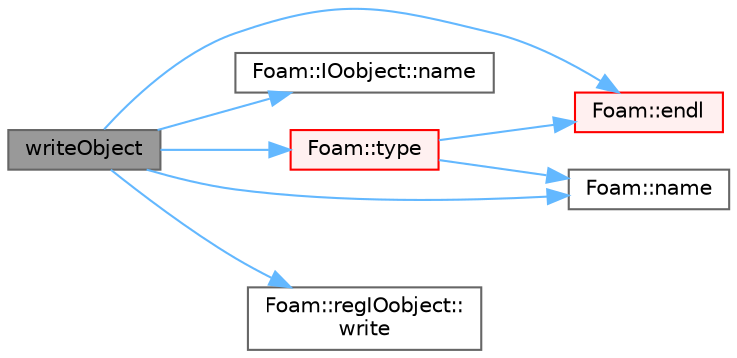digraph "writeObject"
{
 // LATEX_PDF_SIZE
  bgcolor="transparent";
  edge [fontname=Helvetica,fontsize=10,labelfontname=Helvetica,labelfontsize=10];
  node [fontname=Helvetica,fontsize=10,shape=box,height=0.2,width=0.4];
  rankdir="LR";
  Node1 [id="Node000001",label="writeObject",height=0.2,width=0.4,color="gray40", fillcolor="grey60", style="filled", fontcolor="black",tooltip=" "];
  Node1 -> Node2 [id="edge1_Node000001_Node000002",color="steelblue1",style="solid",tooltip=" "];
  Node2 [id="Node000002",label="Foam::endl",height=0.2,width=0.4,color="red", fillcolor="#FFF0F0", style="filled",URL="$namespaceFoam.html#a7d5eca45a323264dc5fe811500ebda47",tooltip=" "];
  Node1 -> Node6 [id="edge2_Node000001_Node000006",color="steelblue1",style="solid",tooltip=" "];
  Node6 [id="Node000006",label="Foam::IOobject::name",height=0.2,width=0.4,color="grey40", fillcolor="white", style="filled",URL="$classFoam_1_1IOobject.html#a19bad5682ac7f021cc3a66fcfaa98c8e",tooltip=" "];
  Node1 -> Node7 [id="edge3_Node000001_Node000007",color="steelblue1",style="solid",tooltip=" "];
  Node7 [id="Node000007",label="Foam::name",height=0.2,width=0.4,color="grey40", fillcolor="white", style="filled",URL="$namespaceFoam.html#accde1bf3e2a4105cca868012a680afbe",tooltip=" "];
  Node1 -> Node8 [id="edge4_Node000001_Node000008",color="steelblue1",style="solid",tooltip=" "];
  Node8 [id="Node000008",label="Foam::type",height=0.2,width=0.4,color="red", fillcolor="#FFF0F0", style="filled",URL="$namespaceFoam.html#a69e2e8a647a7073be8ce6437c0aff762",tooltip=" "];
  Node8 -> Node2 [id="edge5_Node000008_Node000002",color="steelblue1",style="solid",tooltip=" "];
  Node8 -> Node7 [id="edge6_Node000008_Node000007",color="steelblue1",style="solid",tooltip=" "];
  Node1 -> Node10 [id="edge7_Node000001_Node000010",color="steelblue1",style="solid",tooltip=" "];
  Node10 [id="Node000010",label="Foam::regIOobject::\lwrite",height=0.2,width=0.4,color="grey40", fillcolor="white", style="filled",URL="$classFoam_1_1regIOobject.html#ab5c6464172e07987bb9518ca648f94d7",tooltip=" "];
}
